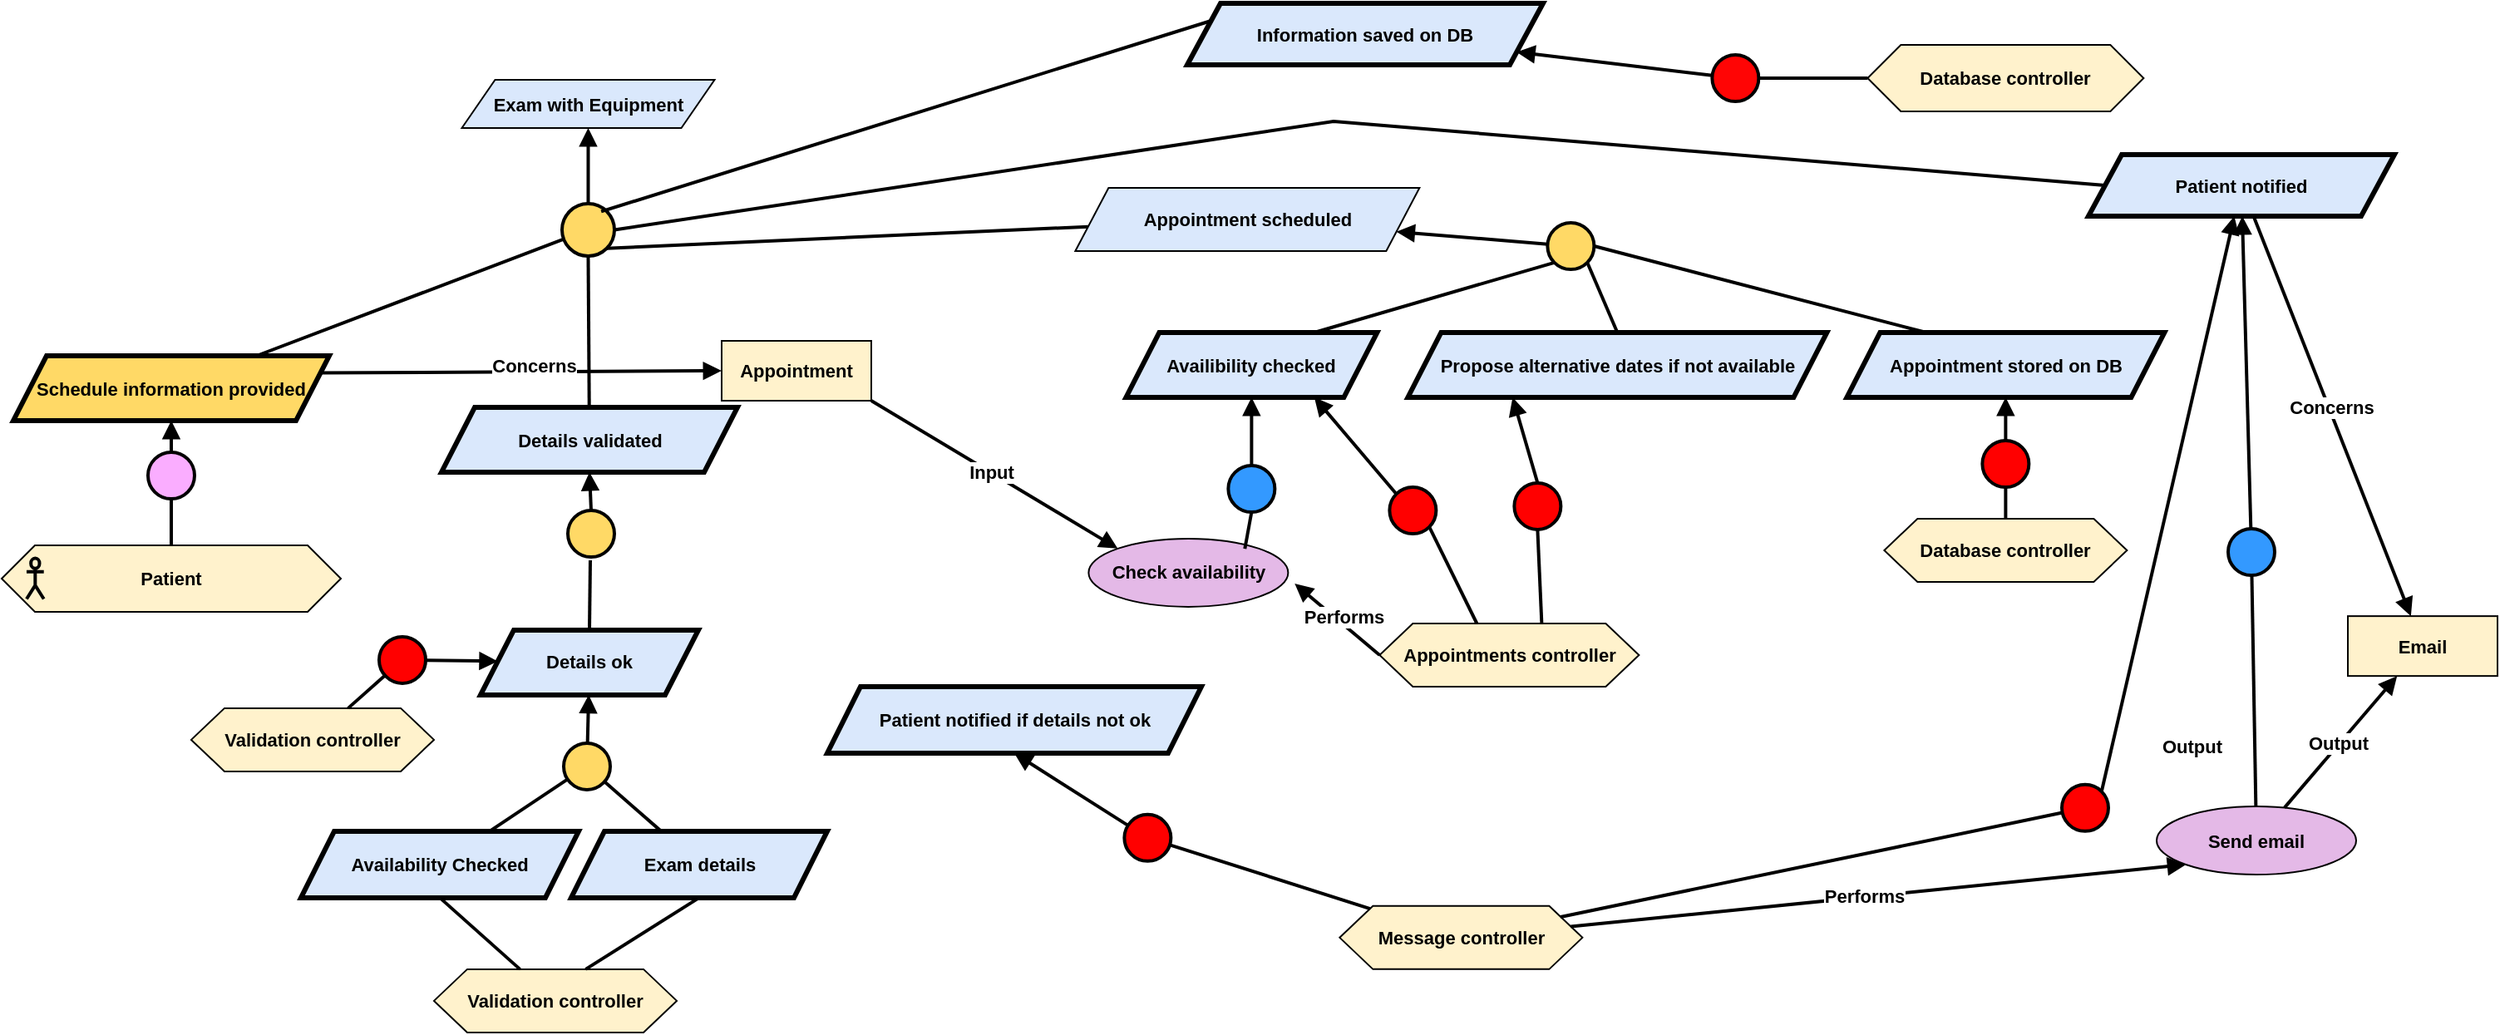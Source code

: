 <mxfile version="24.2.7" type="device">
  <diagram name="Page-1" id="M_wEQLcIumDKBrQ4-JNB">
    <mxGraphModel dx="6839" dy="92" grid="0" gridSize="10" guides="1" tooltips="1" connect="1" arrows="1" fold="1" page="0" pageScale="1" pageWidth="827" pageHeight="1169" math="0" shadow="0">
      <root>
        <mxCell id="0" />
        <mxCell id="1" parent="0" />
        <mxCell id="FIXR1feLg8hahodherzo-3" value="&lt;b&gt;Exam with Equipment&lt;/b&gt;" style="shape=parallelogram;perimeter=parallelogramPerimeter;whiteSpace=wrap;html=1;fixedSize=1;fillColor=#dae8fc;strokeColor=#000000;fontFamily=Helvetica;fontSize=11;fontColor=default;labelBackgroundColor=none;" parent="1" vertex="1">
          <mxGeometry x="-4708.25" y="1155" width="152" height="29" as="geometry" />
        </mxCell>
        <mxCell id="FIXR1feLg8hahodherzo-21" value="&lt;div&gt;&lt;b&gt;Validation controller&lt;/b&gt;&lt;/div&gt;" style="shape=hexagon;perimeter=hexagonPerimeter2;whiteSpace=wrap;html=1;fixedSize=1;fillColor=#FFF2CC;fontFamily=Helvetica;fontSize=11;fontColor=default;labelBackgroundColor=none;" parent="1" vertex="1">
          <mxGeometry x="-4725" y="1689.94" width="146" height="38" as="geometry" />
        </mxCell>
        <mxCell id="FIXR1feLg8hahodherzo-35" value="&lt;b&gt;Schedule information provided&lt;/b&gt;" style="shape=parallelogram;perimeter=parallelogramPerimeter;whiteSpace=wrap;html=1;fixedSize=1;fillColor=#FFD966;strokeColor=#000000;strokeWidth=3;fontFamily=Helvetica;fontSize=11;fontColor=default;labelBackgroundColor=none;" parent="1" vertex="1">
          <mxGeometry x="-4978" y="1321" width="190" height="39" as="geometry" />
        </mxCell>
        <mxCell id="FIXR1feLg8hahodherzo-36" value="&lt;b&gt;Details validated&lt;/b&gt;" style="shape=parallelogram;perimeter=parallelogramPerimeter;whiteSpace=wrap;html=1;fixedSize=1;fillColor=#dae8fc;strokeColor=#000000;strokeWidth=3;fontFamily=Helvetica;fontSize=11;fontColor=default;labelBackgroundColor=none;" parent="1" vertex="1">
          <mxGeometry x="-4720.5" y="1352" width="178" height="39" as="geometry" />
        </mxCell>
        <mxCell id="FIXR1feLg8hahodherzo-37" value="" style="group;fontFamily=Helvetica;fontSize=11;fontColor=default;labelBackgroundColor=default;" parent="1" vertex="1" connectable="0">
          <mxGeometry x="-4985" y="1435" width="204" height="40" as="geometry" />
        </mxCell>
        <mxCell id="FIXR1feLg8hahodherzo-38" value="&lt;b&gt;Patient&lt;/b&gt;" style="shape=hexagon;perimeter=hexagonPerimeter2;whiteSpace=wrap;html=1;fixedSize=1;fillColor=#FFF2CC;fontFamily=Helvetica;fontSize=11;fontColor=default;labelBackgroundColor=none;" parent="FIXR1feLg8hahodherzo-37" vertex="1">
          <mxGeometry width="204" height="40" as="geometry" />
        </mxCell>
        <mxCell id="FIXR1feLg8hahodherzo-39" value="" style="shape=umlActor;verticalLabelPosition=bottom;verticalAlign=top;html=1;outlineConnect=0;fillColor=none;strokeWidth=2;fontFamily=Helvetica;fontSize=11;fontColor=default;labelBackgroundColor=default;" parent="FIXR1feLg8hahodherzo-37" vertex="1">
          <mxGeometry x="14.983" y="7.75" width="10.373" height="24.5" as="geometry" />
        </mxCell>
        <mxCell id="FIXR1feLg8hahodherzo-40" value="" style="ellipse;whiteSpace=wrap;html=1;aspect=fixed;fillColor=#FAADFF;strokeWidth=2;fontFamily=Helvetica;fontSize=11;fontColor=default;labelBackgroundColor=default;" parent="1" vertex="1">
          <mxGeometry x="-4897" y="1379" width="28" height="28" as="geometry" />
        </mxCell>
        <mxCell id="FIXR1feLg8hahodherzo-41" value="" style="endArrow=block;html=1;rounded=0;endFill=1;strokeWidth=2;strokeColor=default;align=center;verticalAlign=middle;fontFamily=Helvetica;fontSize=11;fontColor=default;labelBackgroundColor=default;" parent="1" source="FIXR1feLg8hahodherzo-40" target="FIXR1feLg8hahodherzo-35" edge="1">
          <mxGeometry width="50" height="50" relative="1" as="geometry">
            <mxPoint x="-4902.065" y="1432.222" as="sourcePoint" />
            <mxPoint x="-4628.758" y="1524.844" as="targetPoint" />
          </mxGeometry>
        </mxCell>
        <mxCell id="FIXR1feLg8hahodherzo-42" value="" style="endArrow=none;html=1;rounded=0;strokeWidth=2;strokeColor=default;align=center;verticalAlign=middle;fontFamily=Helvetica;fontSize=11;fontColor=default;labelBackgroundColor=default;" parent="1" source="FIXR1feLg8hahodherzo-38" target="FIXR1feLg8hahodherzo-40" edge="1">
          <mxGeometry width="50" height="50" relative="1" as="geometry">
            <mxPoint x="-4820" y="1496.25" as="sourcePoint" />
            <mxPoint x="-4878.06" y="1430.25" as="targetPoint" />
          </mxGeometry>
        </mxCell>
        <mxCell id="FIXR1feLg8hahodherzo-43" value="" style="ellipse;whiteSpace=wrap;html=1;aspect=fixed;fillColor=#FFD966;strokeWidth=2;" parent="1" vertex="1">
          <mxGeometry x="-4648" y="1229.5" width="31.5" height="31.5" as="geometry" />
        </mxCell>
        <mxCell id="FIXR1feLg8hahodherzo-44" value="" style="endArrow=block;html=1;rounded=0;endFill=1;strokeWidth=2;" parent="1" source="FIXR1feLg8hahodherzo-43" target="FIXR1feLg8hahodherzo-3" edge="1">
          <mxGeometry width="50" height="50" relative="1" as="geometry">
            <mxPoint x="-4851.005" y="1273.972" as="sourcePoint" />
            <mxPoint x="-4855" y="1229" as="targetPoint" />
          </mxGeometry>
        </mxCell>
        <mxCell id="FIXR1feLg8hahodherzo-45" value="" style="endArrow=none;html=1;rounded=0;strokeWidth=2;" parent="1" source="FIXR1feLg8hahodherzo-35" target="FIXR1feLg8hahodherzo-43" edge="1">
          <mxGeometry width="50" height="50" relative="1" as="geometry">
            <mxPoint x="-4852" y="1336" as="sourcePoint" />
            <mxPoint x="-4827" y="1272" as="targetPoint" />
          </mxGeometry>
        </mxCell>
        <mxCell id="FIXR1feLg8hahodherzo-46" value="" style="endArrow=none;html=1;rounded=0;entryX=0.5;entryY=1;entryDx=0;entryDy=0;strokeWidth=2;" parent="1" source="FIXR1feLg8hahodherzo-36" target="FIXR1feLg8hahodherzo-43" edge="1">
          <mxGeometry width="50" height="50" relative="1" as="geometry">
            <mxPoint x="-4831" y="1382" as="sourcePoint" />
            <mxPoint x="-4781" y="1332" as="targetPoint" />
          </mxGeometry>
        </mxCell>
        <mxCell id="ZpXnfEx7CvquUOzYopGN-1" value="&lt;b&gt;Information saved on DB&lt;/b&gt;" style="shape=parallelogram;perimeter=parallelogramPerimeter;whiteSpace=wrap;html=1;fixedSize=1;fillColor=#dae8fc;strokeColor=#000000;strokeWidth=3;fontFamily=Helvetica;fontSize=11;fontColor=default;labelBackgroundColor=none;" parent="1" vertex="1">
          <mxGeometry x="-4272.0" y="1109" width="214" height="37" as="geometry" />
        </mxCell>
        <mxCell id="ZpXnfEx7CvquUOzYopGN-3" value="" style="endArrow=none;html=1;rounded=0;strokeWidth=2;exitX=0;exitY=0.25;exitDx=0;exitDy=0;entryX=0.748;entryY=0.15;entryDx=0;entryDy=0;entryPerimeter=0;" parent="1" source="ZpXnfEx7CvquUOzYopGN-1" target="FIXR1feLg8hahodherzo-43" edge="1">
          <mxGeometry width="50" height="50" relative="1" as="geometry">
            <mxPoint x="-4381" y="1337" as="sourcePoint" />
            <mxPoint x="-4623" y="1234" as="targetPoint" />
            <Array as="points" />
          </mxGeometry>
        </mxCell>
        <mxCell id="ZpXnfEx7CvquUOzYopGN-4" value="&lt;div&gt;&lt;b&gt;Database controller&lt;/b&gt;&lt;/div&gt;" style="shape=hexagon;perimeter=hexagonPerimeter2;whiteSpace=wrap;html=1;fixedSize=1;fillColor=#FFF2CC;fontFamily=Helvetica;fontSize=11;fontColor=default;labelBackgroundColor=none;" parent="1" vertex="1">
          <mxGeometry x="-3862.81" y="1134" width="166" height="40" as="geometry" />
        </mxCell>
        <mxCell id="ZpXnfEx7CvquUOzYopGN-5" value="" style="ellipse;whiteSpace=wrap;html=1;aspect=fixed;fillColor=#FF0505;strokeWidth=2;fontFamily=Helvetica;fontSize=11;fontColor=default;labelBackgroundColor=default;" parent="1" vertex="1">
          <mxGeometry x="-3956.31" y="1140" width="28" height="28" as="geometry" />
        </mxCell>
        <mxCell id="ZpXnfEx7CvquUOzYopGN-6" value="" style="endArrow=block;html=1;rounded=0;endFill=1;strokeWidth=2;strokeColor=default;align=center;verticalAlign=middle;fontFamily=Helvetica;fontSize=11;fontColor=default;labelBackgroundColor=default;" parent="1" source="ZpXnfEx7CvquUOzYopGN-5" target="ZpXnfEx7CvquUOzYopGN-1" edge="1">
          <mxGeometry width="50" height="50" relative="1" as="geometry">
            <mxPoint x="-4083.315" y="1128.972" as="sourcePoint" />
            <mxPoint x="-3912.31" y="939" as="targetPoint" />
          </mxGeometry>
        </mxCell>
        <mxCell id="ZpXnfEx7CvquUOzYopGN-7" value="" style="endArrow=none;html=1;rounded=0;strokeWidth=2;strokeColor=default;align=center;verticalAlign=middle;fontFamily=Helvetica;fontSize=11;fontColor=default;labelBackgroundColor=default;" parent="1" source="ZpXnfEx7CvquUOzYopGN-4" target="ZpXnfEx7CvquUOzYopGN-5" edge="1">
          <mxGeometry width="50" height="50" relative="1" as="geometry">
            <mxPoint x="-4082.31" y="1187" as="sourcePoint" />
            <mxPoint x="-4059.31" y="1127" as="targetPoint" />
          </mxGeometry>
        </mxCell>
        <mxCell id="0xrkVDrU4OT4IlL81_xv-29" value="" style="endArrow=block;html=1;rounded=0;endFill=1;strokeWidth=2;entryX=0.5;entryY=1;entryDx=0;entryDy=0;exitX=0.5;exitY=0;exitDx=0;exitDy=0;" edge="1" parent="1" source="0xrkVDrU4OT4IlL81_xv-104" target="FIXR1feLg8hahodherzo-36">
          <mxGeometry width="50" height="50" relative="1" as="geometry">
            <mxPoint x="-4631" y="1435" as="sourcePoint" />
            <mxPoint x="-4626.98" y="1472.001" as="targetPoint" />
          </mxGeometry>
        </mxCell>
        <mxCell id="0xrkVDrU4OT4IlL81_xv-31" value="&lt;b&gt;Details ok&lt;/b&gt;" style="shape=parallelogram;perimeter=parallelogramPerimeter;whiteSpace=wrap;html=1;fixedSize=1;fillColor=#dae8fc;strokeColor=#000000;strokeWidth=3;fontFamily=Helvetica;fontSize=11;fontColor=default;labelBackgroundColor=none;" vertex="1" parent="1">
          <mxGeometry x="-4697" y="1485.94" width="131" height="39" as="geometry" />
        </mxCell>
        <mxCell id="0xrkVDrU4OT4IlL81_xv-32" value="&lt;div&gt;&lt;b&gt;Validation controller&lt;/b&gt;&lt;/div&gt;" style="shape=hexagon;perimeter=hexagonPerimeter2;whiteSpace=wrap;html=1;fixedSize=1;fillColor=#FFF2CC;fontFamily=Helvetica;fontSize=11;fontColor=default;labelBackgroundColor=none;" vertex="1" parent="1">
          <mxGeometry x="-4871" y="1532.94" width="146" height="38" as="geometry" />
        </mxCell>
        <mxCell id="0xrkVDrU4OT4IlL81_xv-33" value="" style="ellipse;whiteSpace=wrap;html=1;aspect=fixed;fillColor=#FF0000;strokeWidth=2;" vertex="1" parent="1">
          <mxGeometry x="-4758" y="1489.94" width="28" height="28" as="geometry" />
        </mxCell>
        <mxCell id="0xrkVDrU4OT4IlL81_xv-34" value="" style="endArrow=block;html=1;rounded=0;endFill=1;strokeWidth=2;" edge="1" parent="1" source="0xrkVDrU4OT4IlL81_xv-33" target="0xrkVDrU4OT4IlL81_xv-31">
          <mxGeometry width="50" height="50" relative="1" as="geometry">
            <mxPoint x="-4727.005" y="1499.912" as="sourcePoint" />
            <mxPoint x="-4731" y="1454.94" as="targetPoint" />
          </mxGeometry>
        </mxCell>
        <mxCell id="0xrkVDrU4OT4IlL81_xv-35" value="" style="endArrow=none;html=1;rounded=0;strokeWidth=2;" edge="1" parent="1" source="0xrkVDrU4OT4IlL81_xv-32" target="0xrkVDrU4OT4IlL81_xv-33">
          <mxGeometry width="50" height="50" relative="1" as="geometry">
            <mxPoint x="-4728" y="1561.94" as="sourcePoint" />
            <mxPoint x="-4703" y="1497.94" as="targetPoint" />
          </mxGeometry>
        </mxCell>
        <mxCell id="0xrkVDrU4OT4IlL81_xv-36" value="&lt;b&gt;Exam details&lt;/b&gt;" style="shape=parallelogram;perimeter=parallelogramPerimeter;whiteSpace=wrap;html=1;fixedSize=1;fillColor=#dae8fc;strokeColor=#000000;fontFamily=Helvetica;fontSize=11;fontColor=default;labelBackgroundColor=none;strokeWidth=3;" vertex="1" parent="1">
          <mxGeometry x="-4642.5" y="1606.94" width="154" height="40" as="geometry" />
        </mxCell>
        <mxCell id="0xrkVDrU4OT4IlL81_xv-37" value="&lt;b&gt;Availability Checked&lt;/b&gt;" style="shape=parallelogram;perimeter=parallelogramPerimeter;whiteSpace=wrap;html=1;fixedSize=1;fillColor=#dae8fc;strokeColor=#000000;fontFamily=Helvetica;fontSize=11;fontColor=default;labelBackgroundColor=none;strokeWidth=3;" vertex="1" parent="1">
          <mxGeometry x="-4805" y="1606.94" width="167" height="40" as="geometry" />
        </mxCell>
        <mxCell id="0xrkVDrU4OT4IlL81_xv-39" value="" style="ellipse;whiteSpace=wrap;html=1;aspect=fixed;fillColor=#FFD966;strokeWidth=2;" vertex="1" parent="1">
          <mxGeometry x="-4647" y="1553.94" width="28" height="28" as="geometry" />
        </mxCell>
        <mxCell id="0xrkVDrU4OT4IlL81_xv-40" value="" style="endArrow=none;html=1;rounded=0;strokeWidth=2;" edge="1" parent="1" source="0xrkVDrU4OT4IlL81_xv-36" target="0xrkVDrU4OT4IlL81_xv-39">
          <mxGeometry width="50" height="50" relative="1" as="geometry">
            <mxPoint x="-4764" y="1736.94" as="sourcePoint" />
            <mxPoint x="-4705" y="1695.94" as="targetPoint" />
          </mxGeometry>
        </mxCell>
        <mxCell id="0xrkVDrU4OT4IlL81_xv-41" value="" style="endArrow=none;html=1;rounded=0;strokeWidth=2;" edge="1" parent="1" source="0xrkVDrU4OT4IlL81_xv-37" target="0xrkVDrU4OT4IlL81_xv-39">
          <mxGeometry width="50" height="50" relative="1" as="geometry">
            <mxPoint x="-4700" y="1770.94" as="sourcePoint" />
            <mxPoint x="-4666" y="1679.94" as="targetPoint" />
          </mxGeometry>
        </mxCell>
        <mxCell id="0xrkVDrU4OT4IlL81_xv-46" value="" style="endArrow=block;html=1;rounded=0;endFill=1;strokeWidth=2;" edge="1" parent="1" source="0xrkVDrU4OT4IlL81_xv-39" target="0xrkVDrU4OT4IlL81_xv-31">
          <mxGeometry width="50" height="50" relative="1" as="geometry">
            <mxPoint x="-4592" y="1669.94" as="sourcePoint" />
            <mxPoint x="-4618" y="1534.94" as="targetPoint" />
          </mxGeometry>
        </mxCell>
        <mxCell id="0xrkVDrU4OT4IlL81_xv-48" value="" style="endArrow=none;html=1;rounded=0;entryX=0.5;entryY=1;entryDx=0;entryDy=0;strokeWidth=2;" edge="1" parent="1" source="FIXR1feLg8hahodherzo-21" target="0xrkVDrU4OT4IlL81_xv-37">
          <mxGeometry width="50" height="50" relative="1" as="geometry">
            <mxPoint x="-4860" y="1686.94" as="sourcePoint" />
            <mxPoint x="-4810" y="1636.94" as="targetPoint" />
          </mxGeometry>
        </mxCell>
        <mxCell id="0xrkVDrU4OT4IlL81_xv-49" value="" style="endArrow=none;html=1;rounded=0;entryX=0.5;entryY=1;entryDx=0;entryDy=0;exitX=0.625;exitY=0;exitDx=0;exitDy=0;strokeWidth=2;" edge="1" parent="1" source="FIXR1feLg8hahodherzo-21" target="0xrkVDrU4OT4IlL81_xv-36">
          <mxGeometry width="50" height="50" relative="1" as="geometry">
            <mxPoint x="-4860" y="1686.94" as="sourcePoint" />
            <mxPoint x="-4810" y="1636.94" as="targetPoint" />
          </mxGeometry>
        </mxCell>
        <mxCell id="0xrkVDrU4OT4IlL81_xv-50" value="" style="endArrow=block;html=1;rounded=0;endFill=1;strokeWidth=2;exitX=1;exitY=0.25;exitDx=0;exitDy=0;entryX=0;entryY=0.5;entryDx=0;entryDy=0;" edge="1" parent="1" source="FIXR1feLg8hahodherzo-35" target="0xrkVDrU4OT4IlL81_xv-52">
          <mxGeometry width="50" height="50" relative="1" as="geometry">
            <mxPoint x="-4788" y="1346" as="sourcePoint" />
            <mxPoint x="-4454" y="1418" as="targetPoint" />
          </mxGeometry>
        </mxCell>
        <mxCell id="0xrkVDrU4OT4IlL81_xv-51" value="&lt;b&gt;Concerns&lt;/b&gt;" style="edgeLabel;html=1;align=center;verticalAlign=middle;resizable=0;points=[];" vertex="1" connectable="0" parent="0xrkVDrU4OT4IlL81_xv-50">
          <mxGeometry x="0.112" y="-1" relative="1" as="geometry">
            <mxPoint x="-6" y="-5" as="offset" />
          </mxGeometry>
        </mxCell>
        <mxCell id="0xrkVDrU4OT4IlL81_xv-52" value="&lt;b&gt;Appointment&lt;/b&gt;" style="rounded=0;whiteSpace=wrap;html=1;fillColor=#FFF2CC;fontFamily=Helvetica;fontSize=11;fontColor=default;labelBackgroundColor=none;" vertex="1" parent="1">
          <mxGeometry x="-4552" y="1312" width="90" height="36" as="geometry" />
        </mxCell>
        <mxCell id="0xrkVDrU4OT4IlL81_xv-53" value="&lt;b&gt;Check availability&lt;/b&gt;" style="ellipse;whiteSpace=wrap;html=1;fillColor=#E4B9E7;strokeColor=#000000;fontFamily=Helvetica;fontSize=11;fontColor=default;labelBackgroundColor=none;" vertex="1" parent="1">
          <mxGeometry x="-4331.31" y="1430.94" width="120" height="41" as="geometry" />
        </mxCell>
        <mxCell id="0xrkVDrU4OT4IlL81_xv-54" value="" style="endArrow=block;html=1;rounded=0;endFill=1;strokeWidth=2;exitX=1;exitY=1;exitDx=0;exitDy=0;entryX=0;entryY=0;entryDx=0;entryDy=0;" edge="1" parent="1" target="0xrkVDrU4OT4IlL81_xv-53" source="0xrkVDrU4OT4IlL81_xv-52">
          <mxGeometry width="50" height="50" relative="1" as="geometry">
            <mxPoint x="-4449" y="1368" as="sourcePoint" />
            <mxPoint x="-3933" y="1746" as="targetPoint" />
          </mxGeometry>
        </mxCell>
        <mxCell id="0xrkVDrU4OT4IlL81_xv-55" value="&lt;b&gt;Input&lt;/b&gt;" style="edgeLabel;html=1;align=center;verticalAlign=middle;resizable=0;points=[];" vertex="1" connectable="0" parent="0xrkVDrU4OT4IlL81_xv-54">
          <mxGeometry x="0.112" y="-1" relative="1" as="geometry">
            <mxPoint x="-10" y="-7" as="offset" />
          </mxGeometry>
        </mxCell>
        <mxCell id="0xrkVDrU4OT4IlL81_xv-56" value="&lt;b&gt;Appointment scheduled&lt;/b&gt;" style="shape=parallelogram;perimeter=parallelogramPerimeter;whiteSpace=wrap;html=1;fixedSize=1;fillColor=#dae8fc;strokeColor=#000000;fontFamily=Helvetica;fontSize=11;fontColor=default;labelBackgroundColor=none;" vertex="1" parent="1">
          <mxGeometry x="-4339.31" y="1220" width="207" height="38" as="geometry" />
        </mxCell>
        <mxCell id="0xrkVDrU4OT4IlL81_xv-57" value="&lt;b&gt;Availibility checked&lt;/b&gt;" style="shape=parallelogram;perimeter=parallelogramPerimeter;whiteSpace=wrap;html=1;fixedSize=1;fillColor=#dae8fc;strokeColor=#000000;strokeWidth=3;fontFamily=Helvetica;fontSize=11;fontColor=default;labelBackgroundColor=none;" vertex="1" parent="1">
          <mxGeometry x="-4308.81" y="1307" width="151" height="39" as="geometry" />
        </mxCell>
        <mxCell id="0xrkVDrU4OT4IlL81_xv-58" value="" style="ellipse;whiteSpace=wrap;html=1;aspect=fixed;fillColor=#FFD966;strokeWidth=2;" vertex="1" parent="1">
          <mxGeometry x="-4055.31" y="1241" width="28" height="28" as="geometry" />
        </mxCell>
        <mxCell id="0xrkVDrU4OT4IlL81_xv-59" value="" style="endArrow=block;html=1;rounded=0;endFill=1;strokeWidth=2;" edge="1" parent="1" source="0xrkVDrU4OT4IlL81_xv-58" target="0xrkVDrU4OT4IlL81_xv-56">
          <mxGeometry width="50" height="50" relative="1" as="geometry">
            <mxPoint x="-3778.815" y="1517.972" as="sourcePoint" />
            <mxPoint x="-3736.81" y="1358" as="targetPoint" />
          </mxGeometry>
        </mxCell>
        <mxCell id="0xrkVDrU4OT4IlL81_xv-60" value="&lt;div&gt;&lt;b&gt;Appointments controller&lt;/b&gt;&lt;/div&gt;" style="shape=hexagon;perimeter=hexagonPerimeter2;whiteSpace=wrap;html=1;fixedSize=1;fillColor=#FFF2CC;fontFamily=Helvetica;fontSize=11;fontColor=default;labelBackgroundColor=none;" vertex="1" parent="1">
          <mxGeometry x="-4156.31" y="1482" width="156" height="38" as="geometry" />
        </mxCell>
        <mxCell id="0xrkVDrU4OT4IlL81_xv-61" value="" style="ellipse;whiteSpace=wrap;html=1;aspect=fixed;fillColor=#FF0000;strokeWidth=2;" vertex="1" parent="1">
          <mxGeometry x="-4150.31" y="1400" width="28" height="28" as="geometry" />
        </mxCell>
        <mxCell id="0xrkVDrU4OT4IlL81_xv-62" value="&lt;b&gt;Appointment stored on DB&lt;/b&gt;" style="shape=parallelogram;perimeter=parallelogramPerimeter;whiteSpace=wrap;html=1;fixedSize=1;fillColor=#dae8fc;strokeColor=#000000;strokeWidth=3;fontFamily=Helvetica;fontSize=11;fontColor=default;labelBackgroundColor=none;" vertex="1" parent="1">
          <mxGeometry x="-3875.31" y="1307" width="191" height="39" as="geometry" />
        </mxCell>
        <mxCell id="0xrkVDrU4OT4IlL81_xv-63" value="" style="ellipse;whiteSpace=wrap;html=1;aspect=fixed;fillColor=#FF0000;strokeWidth=2;" vertex="1" parent="1">
          <mxGeometry x="-3793.81" y="1372" width="28" height="28" as="geometry" />
        </mxCell>
        <mxCell id="0xrkVDrU4OT4IlL81_xv-64" value="&lt;div&gt;&lt;b&gt;Database controller&lt;/b&gt;&lt;/div&gt;" style="shape=hexagon;perimeter=hexagonPerimeter2;whiteSpace=wrap;html=1;fixedSize=1;fillColor=#FFF2CC;fontFamily=Helvetica;fontSize=11;fontColor=default;labelBackgroundColor=none;" vertex="1" parent="1">
          <mxGeometry x="-3852.81" y="1419" width="146" height="38" as="geometry" />
        </mxCell>
        <mxCell id="0xrkVDrU4OT4IlL81_xv-65" value="&lt;b&gt;Propose alternative dates if not available&lt;/b&gt;" style="shape=parallelogram;perimeter=parallelogramPerimeter;whiteSpace=wrap;html=1;fixedSize=1;fillColor=#dae8fc;strokeColor=#000000;strokeWidth=3;fontFamily=Helvetica;fontSize=11;fontColor=default;labelBackgroundColor=none;" vertex="1" parent="1">
          <mxGeometry x="-4139.31" y="1307" width="252" height="39" as="geometry" />
        </mxCell>
        <mxCell id="0xrkVDrU4OT4IlL81_xv-66" value="" style="ellipse;whiteSpace=wrap;html=1;aspect=fixed;fillColor=#FF0000;strokeWidth=2;" vertex="1" parent="1">
          <mxGeometry x="-4075.31" y="1397.44" width="28" height="28" as="geometry" />
        </mxCell>
        <mxCell id="0xrkVDrU4OT4IlL81_xv-67" value="" style="ellipse;whiteSpace=wrap;html=1;aspect=fixed;fillColor=#3399FF;strokeWidth=2;" vertex="1" parent="1">
          <mxGeometry x="-4247.31" y="1387" width="28" height="28" as="geometry" />
        </mxCell>
        <mxCell id="0xrkVDrU4OT4IlL81_xv-68" value="" style="endArrow=block;html=1;rounded=0;endFill=1;strokeWidth=2;entryX=1.033;entryY=0.66;entryDx=0;entryDy=0;entryPerimeter=0;exitX=0;exitY=0.5;exitDx=0;exitDy=0;" edge="1" parent="1" source="0xrkVDrU4OT4IlL81_xv-60" target="0xrkVDrU4OT4IlL81_xv-53">
          <mxGeometry width="50" height="50" relative="1" as="geometry">
            <mxPoint x="-4130.31" y="1477" as="sourcePoint" />
            <mxPoint x="-4246.31" y="1469" as="targetPoint" />
          </mxGeometry>
        </mxCell>
        <mxCell id="0xrkVDrU4OT4IlL81_xv-69" value="&lt;b&gt;Performs&lt;/b&gt;" style="edgeLabel;html=1;align=center;verticalAlign=middle;resizable=0;points=[];" vertex="1" connectable="0" parent="0xrkVDrU4OT4IlL81_xv-68">
          <mxGeometry x="0.112" y="-1" relative="1" as="geometry">
            <mxPoint x="6" y="1" as="offset" />
          </mxGeometry>
        </mxCell>
        <mxCell id="0xrkVDrU4OT4IlL81_xv-70" value="" style="endArrow=none;html=1;rounded=0;strokeWidth=2;entryX=0;entryY=1;entryDx=0;entryDy=0;exitX=0.75;exitY=0;exitDx=0;exitDy=0;" edge="1" parent="1" source="0xrkVDrU4OT4IlL81_xv-57" target="0xrkVDrU4OT4IlL81_xv-58">
          <mxGeometry width="50" height="50" relative="1" as="geometry">
            <mxPoint x="-4123.31" y="1357" as="sourcePoint" />
            <mxPoint x="-4085.31" y="1337" as="targetPoint" />
          </mxGeometry>
        </mxCell>
        <mxCell id="0xrkVDrU4OT4IlL81_xv-71" value="" style="endArrow=block;html=1;rounded=0;endFill=1;strokeWidth=2;entryX=0.75;entryY=1;entryDx=0;entryDy=0;exitX=0;exitY=0;exitDx=0;exitDy=0;" edge="1" parent="1" source="0xrkVDrU4OT4IlL81_xv-61" target="0xrkVDrU4OT4IlL81_xv-57">
          <mxGeometry width="50" height="50" relative="1" as="geometry">
            <mxPoint x="-4056.31" y="1436" as="sourcePoint" />
            <mxPoint x="-4144.31" y="1390" as="targetPoint" />
          </mxGeometry>
        </mxCell>
        <mxCell id="0xrkVDrU4OT4IlL81_xv-72" value="" style="endArrow=none;html=1;rounded=0;strokeWidth=2;entryX=1;entryY=1;entryDx=0;entryDy=0;exitX=0.375;exitY=0;exitDx=0;exitDy=0;" edge="1" parent="1" source="0xrkVDrU4OT4IlL81_xv-60" target="0xrkVDrU4OT4IlL81_xv-61">
          <mxGeometry width="50" height="50" relative="1" as="geometry">
            <mxPoint x="-3930.31" y="1499" as="sourcePoint" />
            <mxPoint x="-4031.31" y="1449" as="targetPoint" />
          </mxGeometry>
        </mxCell>
        <mxCell id="0xrkVDrU4OT4IlL81_xv-73" value="" style="endArrow=none;html=1;rounded=0;strokeWidth=2;exitX=0.5;exitY=0;exitDx=0;exitDy=0;entryX=1;entryY=1;entryDx=0;entryDy=0;" edge="1" parent="1" source="0xrkVDrU4OT4IlL81_xv-65" target="0xrkVDrU4OT4IlL81_xv-58">
          <mxGeometry width="50" height="50" relative="1" as="geometry">
            <mxPoint x="-3991.31" y="1298" as="sourcePoint" />
            <mxPoint x="-4045.31" y="1276" as="targetPoint" />
          </mxGeometry>
        </mxCell>
        <mxCell id="0xrkVDrU4OT4IlL81_xv-74" value="" style="endArrow=block;html=1;rounded=0;endFill=1;strokeWidth=2;entryX=0.25;entryY=1;entryDx=0;entryDy=0;exitX=0.5;exitY=0;exitDx=0;exitDy=0;" edge="1" parent="1" source="0xrkVDrU4OT4IlL81_xv-66" target="0xrkVDrU4OT4IlL81_xv-65">
          <mxGeometry width="50" height="50" relative="1" as="geometry">
            <mxPoint x="-3920.31" y="1431" as="sourcePoint" />
            <mxPoint x="-3944.31" y="1396" as="targetPoint" />
          </mxGeometry>
        </mxCell>
        <mxCell id="0xrkVDrU4OT4IlL81_xv-75" value="" style="endArrow=none;html=1;rounded=0;strokeWidth=2;exitX=0.625;exitY=0;exitDx=0;exitDy=0;entryX=0.5;entryY=1;entryDx=0;entryDy=0;" edge="1" parent="1" source="0xrkVDrU4OT4IlL81_xv-60" target="0xrkVDrU4OT4IlL81_xv-66">
          <mxGeometry width="50" height="50" relative="1" as="geometry">
            <mxPoint x="-3897.31" y="1499" as="sourcePoint" />
            <mxPoint x="-3908.31" y="1457" as="targetPoint" />
          </mxGeometry>
        </mxCell>
        <mxCell id="0xrkVDrU4OT4IlL81_xv-77" value="" style="endArrow=none;html=1;rounded=0;strokeWidth=2;entryX=0.5;entryY=1;entryDx=0;entryDy=0;exitX=0.783;exitY=0.148;exitDx=0;exitDy=0;exitPerimeter=0;" edge="1" parent="1" source="0xrkVDrU4OT4IlL81_xv-53" target="0xrkVDrU4OT4IlL81_xv-67">
          <mxGeometry width="50" height="50" relative="1" as="geometry">
            <mxPoint x="-4185.31" y="1458" as="sourcePoint" />
            <mxPoint x="-4198.31" y="1413" as="targetPoint" />
          </mxGeometry>
        </mxCell>
        <mxCell id="0xrkVDrU4OT4IlL81_xv-78" value="" style="endArrow=block;html=1;rounded=0;endFill=1;strokeWidth=2;entryX=0.5;entryY=1;entryDx=0;entryDy=0;exitX=0.5;exitY=0;exitDx=0;exitDy=0;" edge="1" parent="1" source="0xrkVDrU4OT4IlL81_xv-67" target="0xrkVDrU4OT4IlL81_xv-57">
          <mxGeometry width="50" height="50" relative="1" as="geometry">
            <mxPoint x="-4120.31" y="1427" as="sourcePoint" />
            <mxPoint x="-4185.31" y="1356" as="targetPoint" />
          </mxGeometry>
        </mxCell>
        <mxCell id="0xrkVDrU4OT4IlL81_xv-79" value="" style="endArrow=none;html=1;rounded=0;entryX=0.5;entryY=1;entryDx=0;entryDy=0;exitX=0.5;exitY=0;exitDx=0;exitDy=0;strokeWidth=2;" edge="1" parent="1" source="0xrkVDrU4OT4IlL81_xv-64" target="0xrkVDrU4OT4IlL81_xv-63">
          <mxGeometry width="50" height="50" relative="1" as="geometry">
            <mxPoint x="-3815.81" y="1458.06" as="sourcePoint" />
            <mxPoint x="-3765.81" y="1408.06" as="targetPoint" />
          </mxGeometry>
        </mxCell>
        <mxCell id="0xrkVDrU4OT4IlL81_xv-80" value="" style="endArrow=block;html=1;rounded=0;endFill=1;strokeWidth=2;exitX=0.5;exitY=0;exitDx=0;exitDy=0;entryX=0.5;entryY=1;entryDx=0;entryDy=0;" edge="1" parent="1" source="0xrkVDrU4OT4IlL81_xv-63" target="0xrkVDrU4OT4IlL81_xv-62">
          <mxGeometry width="50" height="50" relative="1" as="geometry">
            <mxPoint x="-3800.31" y="1400" as="sourcePoint" />
            <mxPoint x="-3850.31" y="1377" as="targetPoint" />
          </mxGeometry>
        </mxCell>
        <mxCell id="0xrkVDrU4OT4IlL81_xv-102" value="" style="endArrow=none;html=1;rounded=0;strokeWidth=2;entryX=1;entryY=1;entryDx=0;entryDy=0;" edge="1" parent="1" source="0xrkVDrU4OT4IlL81_xv-56" target="FIXR1feLg8hahodherzo-43">
          <mxGeometry width="50" height="50" relative="1" as="geometry">
            <mxPoint x="-4057" y="1237" as="sourcePoint" />
            <mxPoint x="-4607" y="1253" as="targetPoint" />
            <Array as="points" />
          </mxGeometry>
        </mxCell>
        <mxCell id="0xrkVDrU4OT4IlL81_xv-103" value="" style="endArrow=none;html=1;rounded=0;strokeWidth=2;exitX=0.25;exitY=0;exitDx=0;exitDy=0;entryX=1;entryY=0.5;entryDx=0;entryDy=0;" edge="1" parent="1" source="0xrkVDrU4OT4IlL81_xv-62" target="0xrkVDrU4OT4IlL81_xv-58">
          <mxGeometry width="50" height="50" relative="1" as="geometry">
            <mxPoint x="-3915.31" y="1258" as="sourcePoint" />
            <mxPoint x="-3933.31" y="1216" as="targetPoint" />
          </mxGeometry>
        </mxCell>
        <mxCell id="0xrkVDrU4OT4IlL81_xv-104" value="" style="ellipse;whiteSpace=wrap;html=1;aspect=fixed;fillColor=#FFD966;strokeWidth=2;" vertex="1" parent="1">
          <mxGeometry x="-4644.5" y="1414" width="28" height="28" as="geometry" />
        </mxCell>
        <mxCell id="0xrkVDrU4OT4IlL81_xv-106" value="" style="endArrow=none;html=1;rounded=0;strokeWidth=2;exitX=0.5;exitY=0;exitDx=0;exitDy=0;" edge="1" parent="1" source="0xrkVDrU4OT4IlL81_xv-31">
          <mxGeometry width="50" height="50" relative="1" as="geometry">
            <mxPoint x="-4595" y="1457" as="sourcePoint" />
            <mxPoint x="-4631" y="1444" as="targetPoint" />
          </mxGeometry>
        </mxCell>
        <mxCell id="0xrkVDrU4OT4IlL81_xv-107" value="&lt;b&gt;Patient notified if details not ok&lt;/b&gt;" style="shape=parallelogram;perimeter=parallelogramPerimeter;whiteSpace=wrap;html=1;fixedSize=1;fillColor=#dae8fc;strokeColor=#000000;strokeWidth=3;fontFamily=Helvetica;fontSize=11;fontColor=default;labelBackgroundColor=none;" vertex="1" parent="1">
          <mxGeometry x="-4488.5" y="1520" width="225" height="40" as="geometry" />
        </mxCell>
        <mxCell id="0xrkVDrU4OT4IlL81_xv-108" value="&lt;div&gt;&lt;b&gt;Message controller&lt;/b&gt;&lt;/div&gt;" style="shape=hexagon;perimeter=hexagonPerimeter2;whiteSpace=wrap;html=1;fixedSize=1;fillColor=#FFF2CC;fontFamily=Helvetica;fontSize=11;fontColor=default;labelBackgroundColor=none;" vertex="1" parent="1">
          <mxGeometry x="-4180.31" y="1651.936" width="146" height="38" as="geometry" />
        </mxCell>
        <mxCell id="0xrkVDrU4OT4IlL81_xv-109" value="" style="ellipse;whiteSpace=wrap;html=1;aspect=fixed;fillColor=#FF0000;strokeWidth=2;" vertex="1" parent="1">
          <mxGeometry x="-4309.81" y="1596.936" width="28" height="28" as="geometry" />
        </mxCell>
        <mxCell id="0xrkVDrU4OT4IlL81_xv-110" value="" style="endArrow=block;html=1;rounded=0;endFill=1;strokeWidth=2;entryX=0.5;entryY=1;entryDx=0;entryDy=0;" edge="1" parent="1" source="0xrkVDrU4OT4IlL81_xv-109" target="0xrkVDrU4OT4IlL81_xv-107">
          <mxGeometry width="50" height="50" relative="1" as="geometry">
            <mxPoint x="-4195.815" y="1562.908" as="sourcePoint" />
            <mxPoint x="-4369.81" y="1574.936" as="targetPoint" />
          </mxGeometry>
        </mxCell>
        <mxCell id="0xrkVDrU4OT4IlL81_xv-111" value="" style="endArrow=none;html=1;rounded=0;strokeWidth=2;" edge="1" parent="1" source="0xrkVDrU4OT4IlL81_xv-108" target="0xrkVDrU4OT4IlL81_xv-109">
          <mxGeometry width="50" height="50" relative="1" as="geometry">
            <mxPoint x="-4196.81" y="1624.936" as="sourcePoint" />
            <mxPoint x="-4171.81" y="1560.936" as="targetPoint" />
          </mxGeometry>
        </mxCell>
        <mxCell id="0xrkVDrU4OT4IlL81_xv-112" value="" style="ellipse;whiteSpace=wrap;html=1;aspect=fixed;fillColor=#FF0000;strokeWidth=2;" vertex="1" parent="1">
          <mxGeometry x="-3746" y="1578.936" width="28" height="28" as="geometry" />
        </mxCell>
        <mxCell id="0xrkVDrU4OT4IlL81_xv-113" value="" style="endArrow=none;html=1;rounded=0;strokeWidth=2;" edge="1" parent="1" source="0xrkVDrU4OT4IlL81_xv-108" target="0xrkVDrU4OT4IlL81_xv-112">
          <mxGeometry width="50" height="50" relative="1" as="geometry">
            <mxPoint x="-4266.81" y="1714.936" as="sourcePoint" />
            <mxPoint x="-4161.81" y="1570.936" as="targetPoint" />
          </mxGeometry>
        </mxCell>
        <mxCell id="0xrkVDrU4OT4IlL81_xv-115" value="&lt;b&gt;Output&lt;/b&gt;" style="edgeLabel;html=1;align=center;verticalAlign=middle;resizable=0;points=[];" vertex="1" connectable="0" parent="1">
          <mxGeometry x="-3668.246" y="1556.11" as="geometry" />
        </mxCell>
        <mxCell id="0xrkVDrU4OT4IlL81_xv-116" value="" style="endArrow=block;html=1;rounded=0;endFill=1;strokeWidth=2;entryX=0;entryY=1;entryDx=0;entryDy=0;" edge="1" parent="1" source="0xrkVDrU4OT4IlL81_xv-108" target="0xrkVDrU4OT4IlL81_xv-134">
          <mxGeometry width="50" height="50" relative="1" as="geometry">
            <mxPoint x="-3675.262" y="1844.507" as="sourcePoint" />
            <mxPoint x="-3772.041" y="1622.445" as="targetPoint" />
          </mxGeometry>
        </mxCell>
        <mxCell id="0xrkVDrU4OT4IlL81_xv-117" value="&lt;b&gt;Performs&lt;/b&gt;" style="edgeLabel;html=1;align=center;verticalAlign=middle;resizable=0;points=[];" vertex="1" connectable="0" parent="0xrkVDrU4OT4IlL81_xv-116">
          <mxGeometry x="-0.044" y="1" relative="1" as="geometry">
            <mxPoint as="offset" />
          </mxGeometry>
        </mxCell>
        <mxCell id="0xrkVDrU4OT4IlL81_xv-129" value="&lt;b&gt;Patient notified&lt;/b&gt;" style="shape=parallelogram;perimeter=parallelogramPerimeter;whiteSpace=wrap;html=1;fixedSize=1;fillColor=#dae8fc;strokeColor=#000000;strokeWidth=3;fontFamily=Helvetica;fontSize=11;fontColor=default;labelBackgroundColor=none;" vertex="1" parent="1">
          <mxGeometry x="-3730" y="1200" width="184" height="37" as="geometry" />
        </mxCell>
        <mxCell id="0xrkVDrU4OT4IlL81_xv-130" value="" style="endArrow=block;html=1;rounded=0;endFill=1;strokeWidth=2;exitX=1;exitY=0;exitDx=0;exitDy=0;" edge="1" parent="1" target="0xrkVDrU4OT4IlL81_xv-129" source="0xrkVDrU4OT4IlL81_xv-112">
          <mxGeometry width="50" height="50" relative="1" as="geometry">
            <mxPoint x="-3731" y="1573" as="sourcePoint" />
            <mxPoint x="-4402" y="1610" as="targetPoint" />
          </mxGeometry>
        </mxCell>
        <mxCell id="0xrkVDrU4OT4IlL81_xv-131" value="&lt;b&gt;Email&lt;/b&gt;" style="rounded=0;whiteSpace=wrap;html=1;fillColor=#FFF2CC;fontFamily=Helvetica;fontSize=11;fontColor=default;labelBackgroundColor=none;" vertex="1" parent="1">
          <mxGeometry x="-3574" y="1477.57" width="90" height="36" as="geometry" />
        </mxCell>
        <mxCell id="0xrkVDrU4OT4IlL81_xv-132" value="" style="endArrow=block;html=1;rounded=0;endFill=1;strokeWidth=2;" edge="1" parent="1" source="0xrkVDrU4OT4IlL81_xv-129" target="0xrkVDrU4OT4IlL81_xv-131">
          <mxGeometry width="50" height="50" relative="1" as="geometry">
            <mxPoint x="-3505.654" y="1554" as="sourcePoint" />
            <mxPoint x="-3470" y="1564" as="targetPoint" />
          </mxGeometry>
        </mxCell>
        <mxCell id="0xrkVDrU4OT4IlL81_xv-133" value="&lt;b&gt;Concerns&lt;/b&gt;" style="edgeLabel;html=1;align=center;verticalAlign=middle;resizable=0;points=[];" vertex="1" connectable="0" parent="0xrkVDrU4OT4IlL81_xv-132">
          <mxGeometry x="-0.044" y="1" relative="1" as="geometry">
            <mxPoint as="offset" />
          </mxGeometry>
        </mxCell>
        <mxCell id="0xrkVDrU4OT4IlL81_xv-134" value="&lt;b&gt;Send email&lt;/b&gt;" style="ellipse;whiteSpace=wrap;html=1;fillColor=#E4B9E7;strokeColor=#000000;fontFamily=Helvetica;fontSize=11;fontColor=default;labelBackgroundColor=none;" vertex="1" parent="1">
          <mxGeometry x="-3689" y="1592" width="120" height="41" as="geometry" />
        </mxCell>
        <mxCell id="0xrkVDrU4OT4IlL81_xv-135" value="" style="endArrow=block;html=1;rounded=0;endFill=1;strokeWidth=2;" edge="1" parent="1" source="0xrkVDrU4OT4IlL81_xv-134" target="0xrkVDrU4OT4IlL81_xv-131">
          <mxGeometry width="50" height="50" relative="1" as="geometry">
            <mxPoint x="-3288.5" y="1598.7" as="sourcePoint" />
            <mxPoint x="-3590.5" y="1681.57" as="targetPoint" />
          </mxGeometry>
        </mxCell>
        <mxCell id="0xrkVDrU4OT4IlL81_xv-136" value="&lt;b&gt;Output&lt;/b&gt;" style="edgeLabel;html=1;align=center;verticalAlign=middle;resizable=0;points=[];" vertex="1" connectable="0" parent="0xrkVDrU4OT4IlL81_xv-135">
          <mxGeometry x="-0.044" y="1" relative="1" as="geometry">
            <mxPoint as="offset" />
          </mxGeometry>
        </mxCell>
        <mxCell id="0xrkVDrU4OT4IlL81_xv-137" value="" style="ellipse;whiteSpace=wrap;html=1;aspect=fixed;fillColor=#3399FF;strokeWidth=2;" vertex="1" parent="1">
          <mxGeometry x="-3646" y="1425" width="28" height="28" as="geometry" />
        </mxCell>
        <mxCell id="0xrkVDrU4OT4IlL81_xv-138" value="" style="endArrow=block;html=1;rounded=0;endFill=1;strokeWidth=2;" edge="1" parent="1" source="0xrkVDrU4OT4IlL81_xv-137" target="0xrkVDrU4OT4IlL81_xv-129">
          <mxGeometry width="50" height="50" relative="1" as="geometry">
            <mxPoint x="-3428.005" y="1417.972" as="sourcePoint" />
            <mxPoint x="-3510.156" y="1554" as="targetPoint" />
          </mxGeometry>
        </mxCell>
        <mxCell id="0xrkVDrU4OT4IlL81_xv-139" value="" style="endArrow=none;html=1;rounded=0;strokeWidth=2;" edge="1" parent="1" source="0xrkVDrU4OT4IlL81_xv-134" target="0xrkVDrU4OT4IlL81_xv-137">
          <mxGeometry width="50" height="50" relative="1" as="geometry">
            <mxPoint x="-3502.5" y="1619.57" as="sourcePoint" />
            <mxPoint x="-3477.5" y="1555.57" as="targetPoint" />
          </mxGeometry>
        </mxCell>
        <mxCell id="0xrkVDrU4OT4IlL81_xv-140" value="" style="endArrow=none;html=1;rounded=0;strokeWidth=2;entryX=1;entryY=0.5;entryDx=0;entryDy=0;exitX=0;exitY=0.5;exitDx=0;exitDy=0;" edge="1" parent="1" source="0xrkVDrU4OT4IlL81_xv-129" target="FIXR1feLg8hahodherzo-43">
          <mxGeometry width="50" height="50" relative="1" as="geometry">
            <mxPoint x="-3868" y="1196" as="sourcePoint" />
            <mxPoint x="-4536" y="1237" as="targetPoint" />
            <Array as="points">
              <mxPoint x="-4184" y="1180" />
            </Array>
          </mxGeometry>
        </mxCell>
      </root>
    </mxGraphModel>
  </diagram>
</mxfile>

